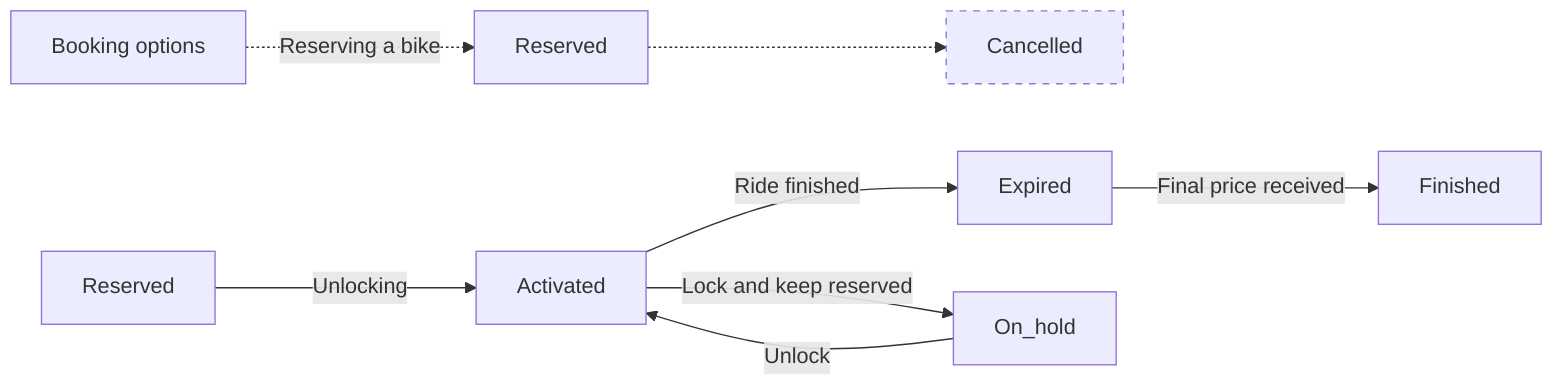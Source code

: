 %% MermaidJS workflow graph for Bike or E-bike TSP
%% Use https://mermaid-js.github.io/mermaid-live-editor/ to edit
graph LR
    Options[Booking options] -.->|Reserving a bike | Reserved
    Reserved -.-> Cancelled
    Reserved2[Reserved] -->|Unlocking| Activated
    Activated -->|Ride finished| Expired
    Activated -->|Lock and keep reserved| On_hold
    Expired -->|Final price received| Finished
    On_hold -->|Unlock| Activated
    style Cancelled stroke-dasharray: 5, 5